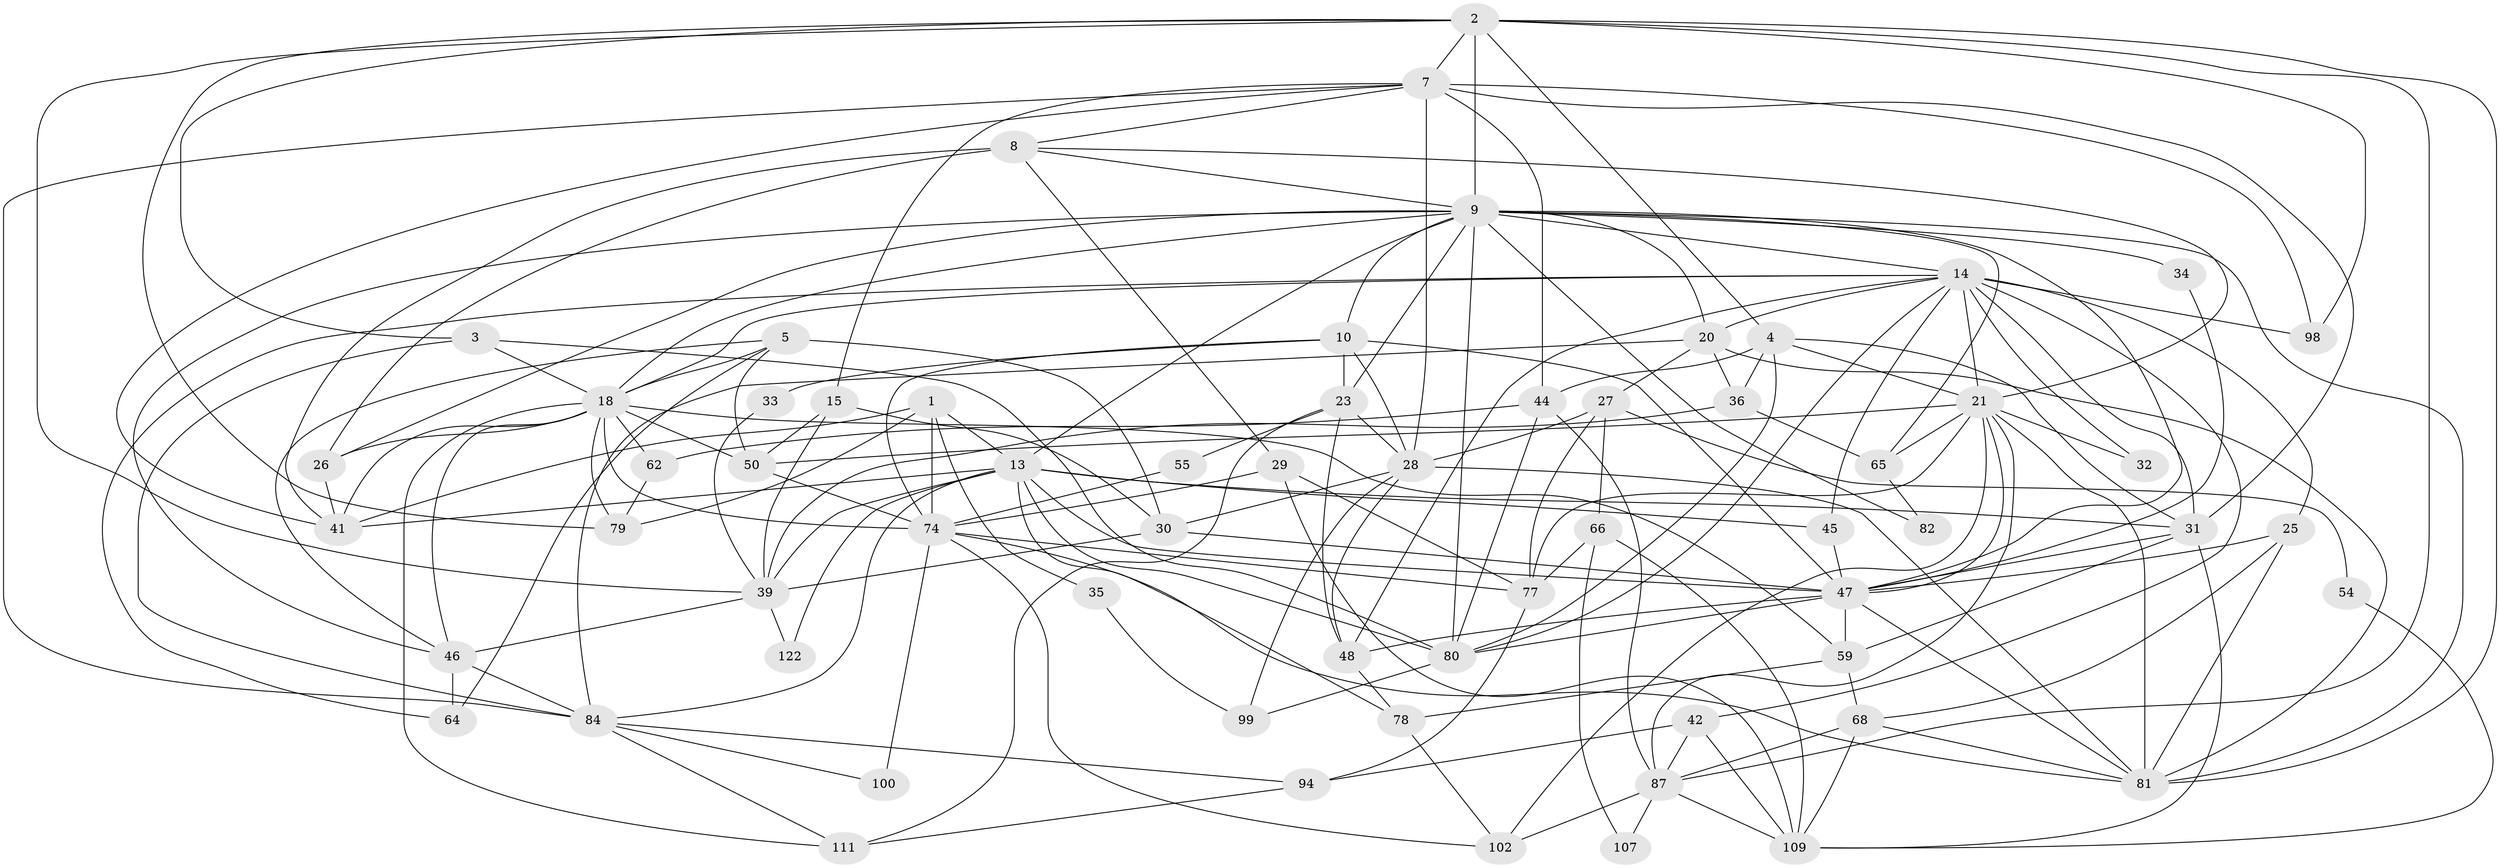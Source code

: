 // original degree distribution, {5: 0.18253968253968253, 2: 0.1746031746031746, 3: 0.23015873015873015, 4: 0.2698412698412698, 7: 0.06349206349206349, 6: 0.06349206349206349, 8: 0.007936507936507936, 10: 0.007936507936507936}
// Generated by graph-tools (version 1.1) at 2025/18/03/04/25 18:18:42]
// undirected, 63 vertices, 176 edges
graph export_dot {
graph [start="1"]
  node [color=gray90,style=filled];
  1;
  2 [super="+57+12"];
  3 [super="+6"];
  4 [super="+90"];
  5 [super="+16"];
  7 [super="+49"];
  8 [super="+22"];
  9 [super="+58+38+52"];
  10 [super="+11"];
  13 [super="+83"];
  14 [super="+69+17+37+51"];
  15;
  18 [super="+19+88+63"];
  20 [super="+101"];
  21 [super="+67"];
  23 [super="+40"];
  25 [super="+60"];
  26 [super="+61"];
  27;
  28 [super="+53"];
  29 [super="+119+85"];
  30 [super="+76"];
  31 [super="+95"];
  32;
  33;
  34;
  35;
  36;
  39 [super="+73+43"];
  41 [super="+96"];
  42 [super="+123"];
  44 [super="+116"];
  45 [super="+72"];
  46 [super="+110"];
  47 [super="+92+103"];
  48 [super="+86"];
  50 [super="+56"];
  54;
  55;
  59 [super="+120+93"];
  62;
  64;
  65;
  66;
  68 [super="+75"];
  74 [super="+118"];
  77;
  78 [super="+104"];
  79;
  80 [super="+121+108"];
  81 [super="+89"];
  82;
  84 [super="+112"];
  87 [super="+91+125"];
  94 [super="+115"];
  98;
  99;
  100;
  102;
  107;
  109 [super="+114"];
  111;
  122;
  1 -- 13;
  1 -- 35;
  1 -- 79;
  1 -- 74;
  1 -- 41;
  2 -- 81;
  2 -- 98;
  2 -- 79;
  2 -- 3;
  2 -- 4;
  2 -- 39;
  2 -- 87;
  2 -- 9;
  2 -- 7;
  3 -- 80;
  3 -- 84;
  3 -- 18;
  4 -- 44;
  4 -- 36;
  4 -- 31;
  4 -- 80;
  4 -- 21;
  5 -- 30;
  5 -- 64;
  5 -- 18;
  5 -- 46;
  5 -- 50;
  7 -- 98;
  7 -- 8;
  7 -- 41;
  7 -- 44;
  7 -- 15;
  7 -- 84;
  7 -- 28;
  7 -- 31;
  8 -- 9;
  8 -- 29;
  8 -- 41;
  8 -- 26;
  8 -- 21;
  9 -- 80;
  9 -- 65;
  9 -- 34 [weight=2];
  9 -- 13;
  9 -- 47;
  9 -- 18 [weight=3];
  9 -- 82;
  9 -- 20;
  9 -- 14 [weight=2];
  9 -- 46;
  9 -- 26;
  9 -- 23 [weight=2];
  9 -- 81;
  9 -- 10;
  10 -- 74;
  10 -- 23;
  10 -- 47;
  10 -- 33;
  10 -- 28;
  13 -- 39;
  13 -- 45;
  13 -- 84;
  13 -- 41;
  13 -- 122;
  13 -- 78;
  13 -- 31;
  13 -- 47;
  13 -- 80;
  14 -- 98;
  14 -- 32;
  14 -- 64;
  14 -- 21;
  14 -- 25;
  14 -- 42;
  14 -- 45;
  14 -- 31;
  14 -- 48;
  14 -- 80;
  14 -- 20;
  14 -- 18;
  15 -- 50;
  15 -- 30;
  15 -- 39;
  18 -- 111;
  18 -- 46;
  18 -- 50 [weight=3];
  18 -- 41;
  18 -- 26;
  18 -- 79;
  18 -- 62;
  18 -- 74 [weight=2];
  18 -- 59;
  20 -- 36;
  20 -- 27;
  20 -- 84;
  20 -- 81;
  21 -- 50;
  21 -- 32;
  21 -- 65;
  21 -- 102;
  21 -- 77;
  21 -- 47 [weight=2];
  21 -- 81;
  21 -- 87;
  23 -- 55;
  23 -- 111;
  23 -- 28;
  23 -- 48;
  25 -- 81;
  25 -- 68;
  25 -- 47;
  26 -- 41;
  27 -- 77;
  27 -- 54;
  27 -- 66;
  27 -- 28;
  28 -- 81;
  28 -- 48;
  28 -- 99;
  28 -- 30;
  29 -- 77;
  29 -- 74 [weight=2];
  29 -- 109 [weight=2];
  30 -- 39;
  30 -- 47 [weight=2];
  31 -- 109;
  31 -- 47;
  31 -- 59;
  33 -- 39;
  34 -- 47;
  35 -- 99;
  36 -- 65;
  36 -- 39;
  39 -- 122;
  39 -- 46;
  42 -- 94;
  42 -- 87;
  42 -- 109;
  44 -- 80;
  44 -- 62;
  44 -- 87;
  45 -- 47;
  46 -- 84;
  46 -- 64;
  47 -- 48;
  47 -- 80;
  47 -- 81;
  47 -- 59;
  48 -- 78;
  50 -- 74;
  54 -- 109;
  55 -- 74;
  59 -- 68;
  59 -- 78;
  62 -- 79;
  65 -- 82;
  66 -- 77;
  66 -- 107;
  66 -- 109;
  68 -- 87;
  68 -- 109;
  68 -- 81;
  74 -- 100;
  74 -- 102;
  74 -- 77;
  74 -- 81;
  77 -- 94;
  78 -- 102;
  80 -- 99;
  84 -- 111;
  84 -- 100;
  84 -- 94;
  87 -- 107;
  87 -- 102;
  87 -- 109;
  94 -- 111;
}
